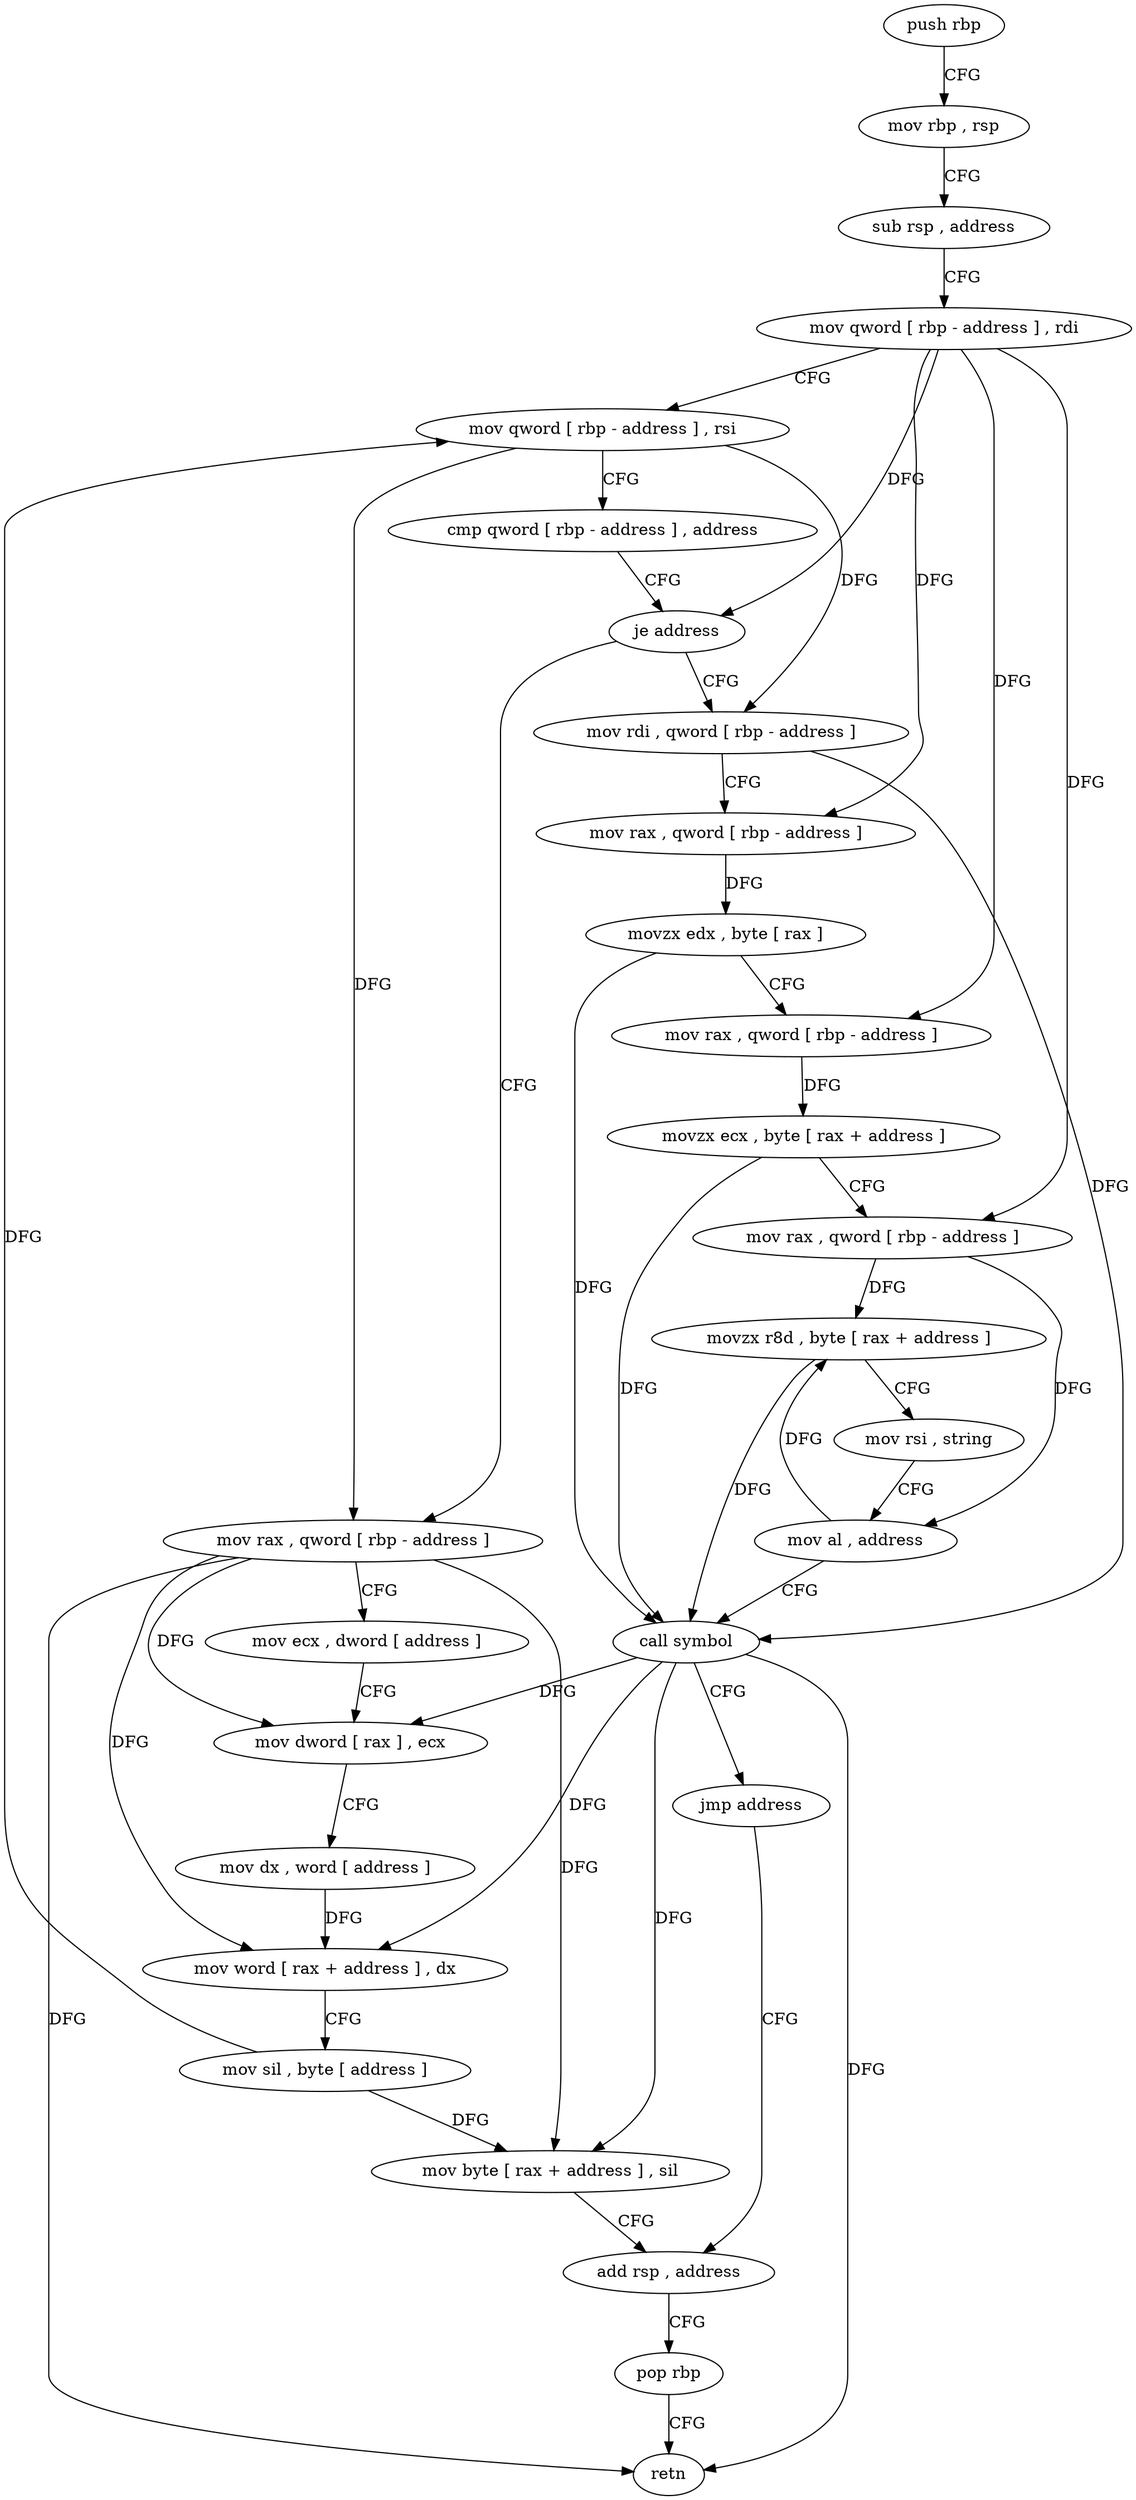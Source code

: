digraph "func" {
"4210976" [label = "push rbp" ]
"4210977" [label = "mov rbp , rsp" ]
"4210980" [label = "sub rsp , address" ]
"4210984" [label = "mov qword [ rbp - address ] , rdi" ]
"4210988" [label = "mov qword [ rbp - address ] , rsi" ]
"4210992" [label = "cmp qword [ rbp - address ] , address" ]
"4210997" [label = "je address" ]
"4211053" [label = "mov rax , qword [ rbp - address ]" ]
"4211003" [label = "mov rdi , qword [ rbp - address ]" ]
"4211057" [label = "mov ecx , dword [ address ]" ]
"4211064" [label = "mov dword [ rax ] , ecx" ]
"4211066" [label = "mov dx , word [ address ]" ]
"4211074" [label = "mov word [ rax + address ] , dx" ]
"4211078" [label = "mov sil , byte [ address ]" ]
"4211086" [label = "mov byte [ rax + address ] , sil" ]
"4211090" [label = "add rsp , address" ]
"4211007" [label = "mov rax , qword [ rbp - address ]" ]
"4211011" [label = "movzx edx , byte [ rax ]" ]
"4211014" [label = "mov rax , qword [ rbp - address ]" ]
"4211018" [label = "movzx ecx , byte [ rax + address ]" ]
"4211022" [label = "mov rax , qword [ rbp - address ]" ]
"4211026" [label = "movzx r8d , byte [ rax + address ]" ]
"4211031" [label = "mov rsi , string" ]
"4211041" [label = "mov al , address" ]
"4211043" [label = "call symbol" ]
"4211048" [label = "jmp address" ]
"4211094" [label = "pop rbp" ]
"4211095" [label = "retn" ]
"4210976" -> "4210977" [ label = "CFG" ]
"4210977" -> "4210980" [ label = "CFG" ]
"4210980" -> "4210984" [ label = "CFG" ]
"4210984" -> "4210988" [ label = "CFG" ]
"4210984" -> "4210997" [ label = "DFG" ]
"4210984" -> "4211007" [ label = "DFG" ]
"4210984" -> "4211014" [ label = "DFG" ]
"4210984" -> "4211022" [ label = "DFG" ]
"4210988" -> "4210992" [ label = "CFG" ]
"4210988" -> "4211053" [ label = "DFG" ]
"4210988" -> "4211003" [ label = "DFG" ]
"4210992" -> "4210997" [ label = "CFG" ]
"4210997" -> "4211053" [ label = "CFG" ]
"4210997" -> "4211003" [ label = "CFG" ]
"4211053" -> "4211057" [ label = "CFG" ]
"4211053" -> "4211064" [ label = "DFG" ]
"4211053" -> "4211074" [ label = "DFG" ]
"4211053" -> "4211086" [ label = "DFG" ]
"4211053" -> "4211095" [ label = "DFG" ]
"4211003" -> "4211007" [ label = "CFG" ]
"4211003" -> "4211043" [ label = "DFG" ]
"4211057" -> "4211064" [ label = "CFG" ]
"4211064" -> "4211066" [ label = "CFG" ]
"4211066" -> "4211074" [ label = "DFG" ]
"4211074" -> "4211078" [ label = "CFG" ]
"4211078" -> "4211086" [ label = "DFG" ]
"4211078" -> "4210988" [ label = "DFG" ]
"4211086" -> "4211090" [ label = "CFG" ]
"4211090" -> "4211094" [ label = "CFG" ]
"4211007" -> "4211011" [ label = "DFG" ]
"4211011" -> "4211014" [ label = "CFG" ]
"4211011" -> "4211043" [ label = "DFG" ]
"4211014" -> "4211018" [ label = "DFG" ]
"4211018" -> "4211022" [ label = "CFG" ]
"4211018" -> "4211043" [ label = "DFG" ]
"4211022" -> "4211026" [ label = "DFG" ]
"4211022" -> "4211041" [ label = "DFG" ]
"4211026" -> "4211031" [ label = "CFG" ]
"4211026" -> "4211043" [ label = "DFG" ]
"4211031" -> "4211041" [ label = "CFG" ]
"4211041" -> "4211043" [ label = "CFG" ]
"4211041" -> "4211026" [ label = "DFG" ]
"4211043" -> "4211048" [ label = "CFG" ]
"4211043" -> "4211064" [ label = "DFG" ]
"4211043" -> "4211074" [ label = "DFG" ]
"4211043" -> "4211086" [ label = "DFG" ]
"4211043" -> "4211095" [ label = "DFG" ]
"4211048" -> "4211090" [ label = "CFG" ]
"4211094" -> "4211095" [ label = "CFG" ]
}

